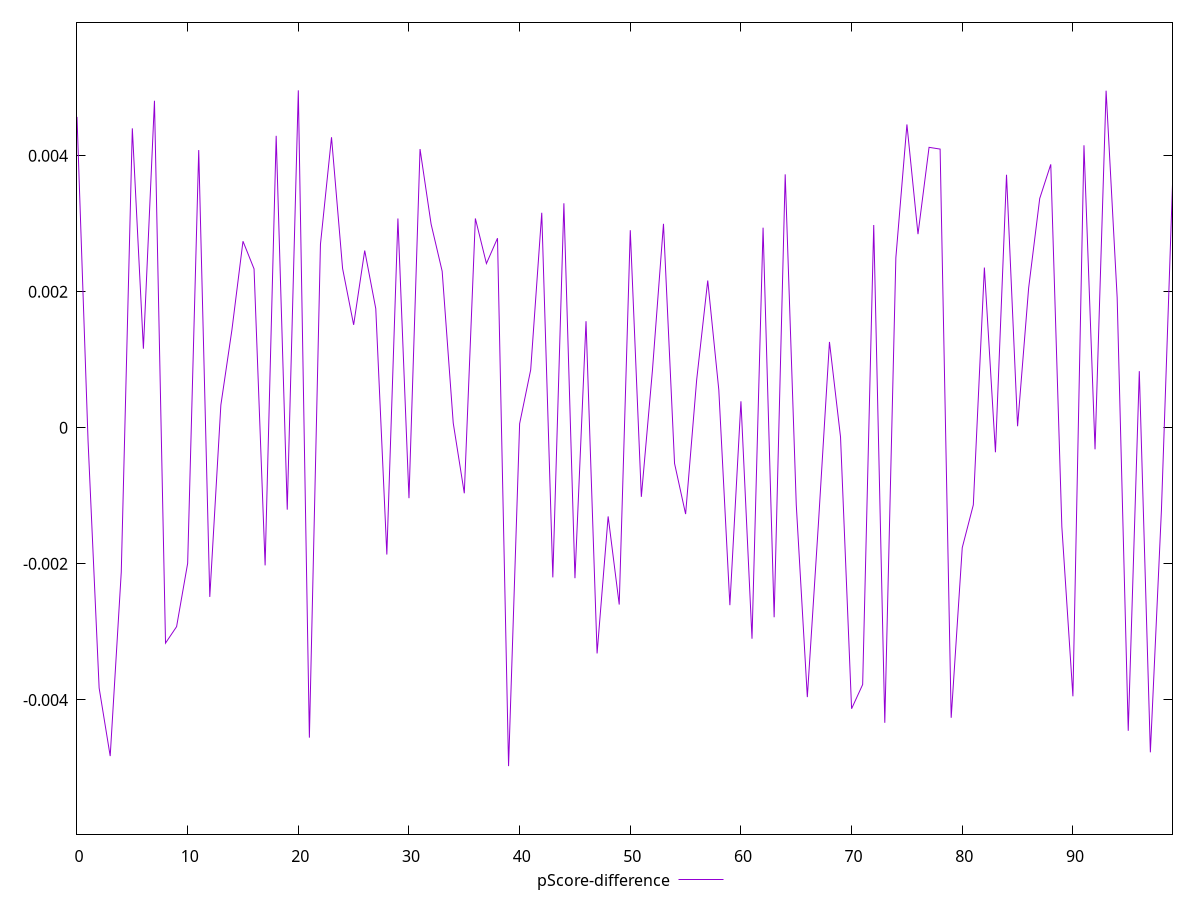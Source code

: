 reset

$pScoreDifference <<EOF
0 0.004570486764428838
1 -0.0001968882199862576
2 -0.003824426424979266
3 -0.004825899200267991
4 -0.0021219060091525466
5 0.004402148737979977
6 0.0011626858541706753
7 0.004807258799386149
8 -0.0031651234329894695
9 -0.0029230306870259293
10 -0.0019919765606823403
11 0.004082273813825088
12 -0.0024859762483700476
13 0.0003338936768265133
14 0.0014398603932049836
15 0.002742332578808293
16 0.0023357888543115712
17 -0.0020226371072679106
18 0.0042920240015262845
19 -0.001202990808923332
20 0.0049607670836031015
21 -0.004555333814172911
22 0.0026962204476917995
23 0.004270739105289856
24 0.0023427024672355024
25 0.0015129964031542764
26 0.002605474843256489
27 0.001751209184828073
28 -0.0018632159672150594
29 0.0030770082805035015
30 -0.0010350934046823301
31 0.00409717395855469
32 0.00299431704343478
33 0.0023010454149891557
34 0.00007045081455114843
35 -0.0009624916435553854
36 0.0030771004657799556
37 0.0024145875054511212
38 0.002786801340536188
39 -0.004973121302828953
40 0.000060218600190065086
41 0.0008521326139188101
42 0.003160993529804368
43 -0.002199356088639637
44 0.003300503178947811
45 -0.002211158786711409
46 0.00156702732483327
47 -0.003316871276192679
48 -0.0013027097680491928
49 -0.002598222576341236
50 0.0029043284788278223
51 -0.0010149844840751099
52 0.0008395830483218791
53 0.0029982770825040528
54 -0.0005240237671532144
55 -0.0012682708470695692
56 0.0007055565158313737
57 0.002164589639247483
58 0.0005574261596126284
59 -0.00260716682500467
60 0.000389146569970078
61 -0.0031007041132773416
62 0.002941344754350983
63 -0.002785110651568612
64 0.0037259911776845733
65 -0.0011328628317003875
66 -0.003958691311351292
67 -0.0014150045246086318
68 0.0012619836039939047
69 -0.00013521006946465297
70 -0.004129808953166281
71 -0.0037743255830215983
72 0.002980708784101338
73 -0.004336815021327489
74 0.002499584633459284
75 0.004459288783262738
76 0.00284670956207006
77 0.0041227186081589096
78 0.004097007146835252
79 -0.004262673541987644
80 -0.0017618779439510512
81 -0.0011333825574862955
82 0.0023554244688179238
83 -0.0003599026003248962
84 0.0037194189490772356
85 0.000022933137501263134
86 0.0020551602495386123
87 0.003370564319741587
88 0.0038724349828726697
89 -0.0014535388329258159
90 -0.003947265562187718
91 0.004153211813464654
92 -0.00031668578092010347
93 0.004954972966689619
94 0.0019130610116495639
95 -0.0044543507300089935
96 0.0008327527431406523
97 -0.004770678971781017
98 -0.0012102050021601807
99 0.0035762368529558275
EOF

set key outside below
set xrange [0:99]
set yrange [-0.005973121302828953:0.0059607670836031015]
set trange [-0.005973121302828953:0.0059607670836031015]
set terminal svg size 640, 500 enhanced background rgb 'white'
set output "reprap/first-meaningful-paint/samples/pages+cached+noexternal+nomedia+nocss/pScore-difference/values.svg"

plot $pScoreDifference title "pScore-difference" with line

reset
